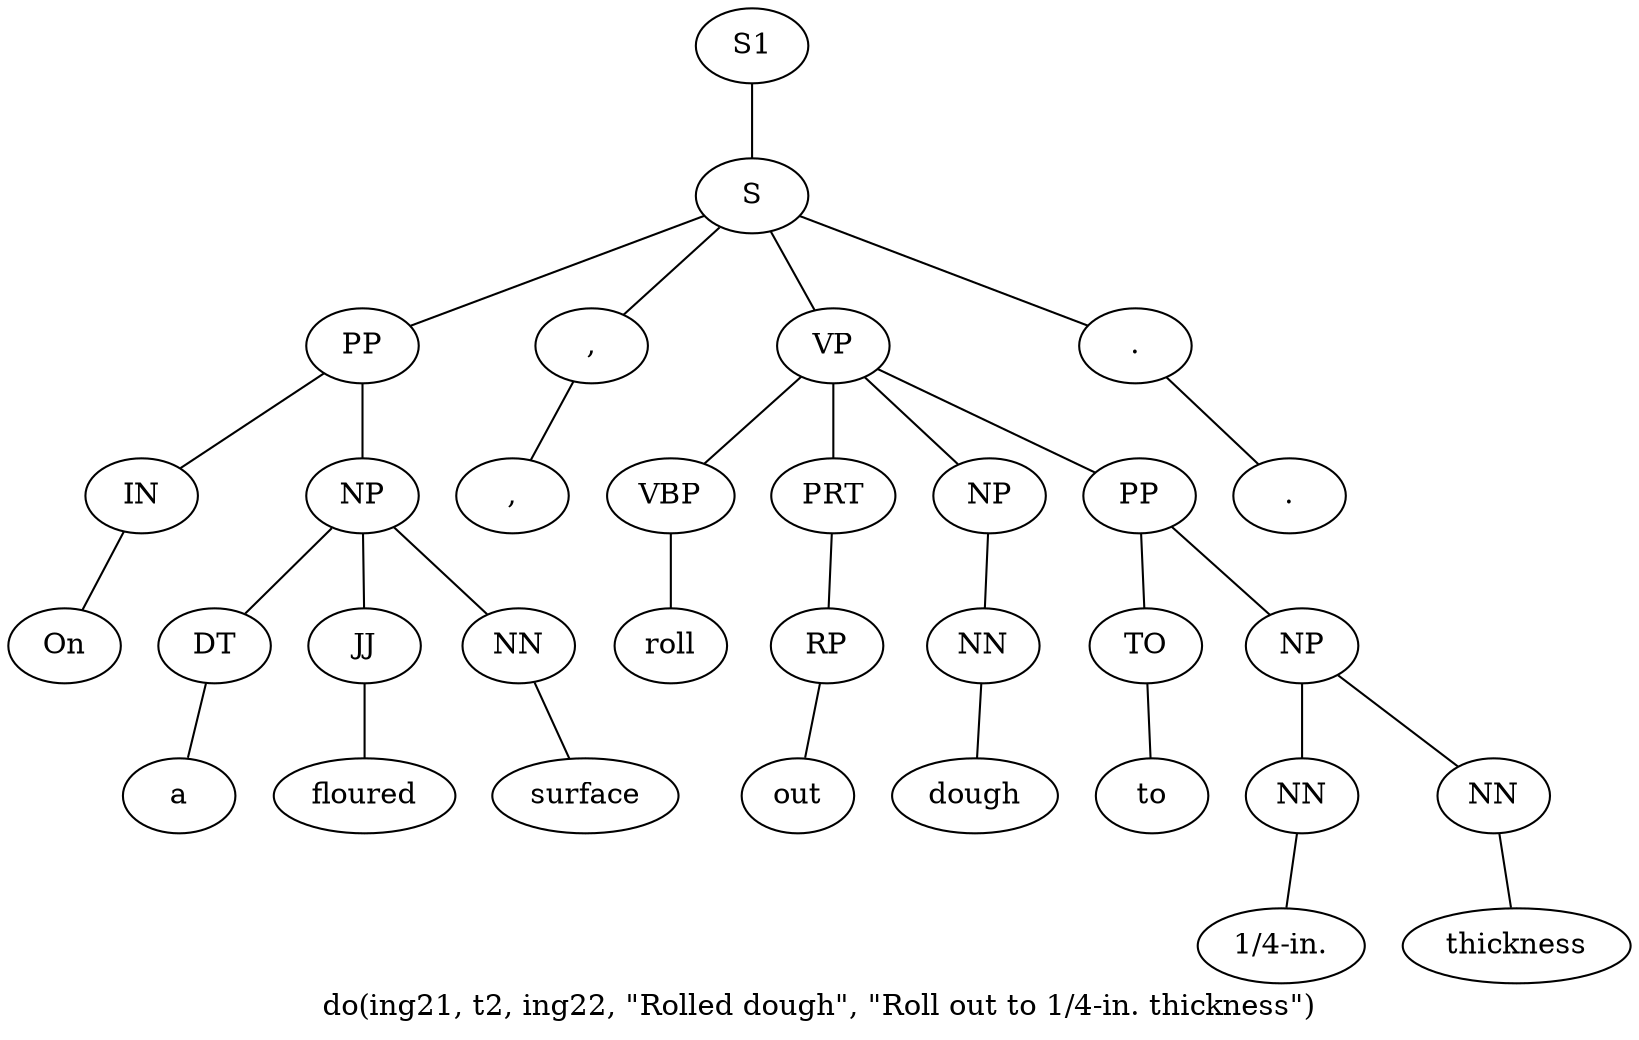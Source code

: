 graph SyntaxGraph {
	label = "do(ing21, t2, ing22, \"Rolled dough\", \"Roll out to 1/4-in. thickness\")";
	Node0 [label="S1"];
	Node1 [label="S"];
	Node2 [label="PP"];
	Node3 [label="IN"];
	Node4 [label="On"];
	Node5 [label="NP"];
	Node6 [label="DT"];
	Node7 [label="a"];
	Node8 [label="JJ"];
	Node9 [label="floured"];
	Node10 [label="NN"];
	Node11 [label="surface"];
	Node12 [label=","];
	Node13 [label=","];
	Node14 [label="VP"];
	Node15 [label="VBP"];
	Node16 [label="roll"];
	Node17 [label="PRT"];
	Node18 [label="RP"];
	Node19 [label="out"];
	Node20 [label="NP"];
	Node21 [label="NN"];
	Node22 [label="dough"];
	Node23 [label="PP"];
	Node24 [label="TO"];
	Node25 [label="to"];
	Node26 [label="NP"];
	Node27 [label="NN"];
	Node28 [label="1/4-in."];
	Node29 [label="NN"];
	Node30 [label="thickness"];
	Node31 [label="."];
	Node32 [label="."];

	Node0 -- Node1;
	Node1 -- Node2;
	Node1 -- Node12;
	Node1 -- Node14;
	Node1 -- Node31;
	Node2 -- Node3;
	Node2 -- Node5;
	Node3 -- Node4;
	Node5 -- Node6;
	Node5 -- Node8;
	Node5 -- Node10;
	Node6 -- Node7;
	Node8 -- Node9;
	Node10 -- Node11;
	Node12 -- Node13;
	Node14 -- Node15;
	Node14 -- Node17;
	Node14 -- Node20;
	Node14 -- Node23;
	Node15 -- Node16;
	Node17 -- Node18;
	Node18 -- Node19;
	Node20 -- Node21;
	Node21 -- Node22;
	Node23 -- Node24;
	Node23 -- Node26;
	Node24 -- Node25;
	Node26 -- Node27;
	Node26 -- Node29;
	Node27 -- Node28;
	Node29 -- Node30;
	Node31 -- Node32;
}